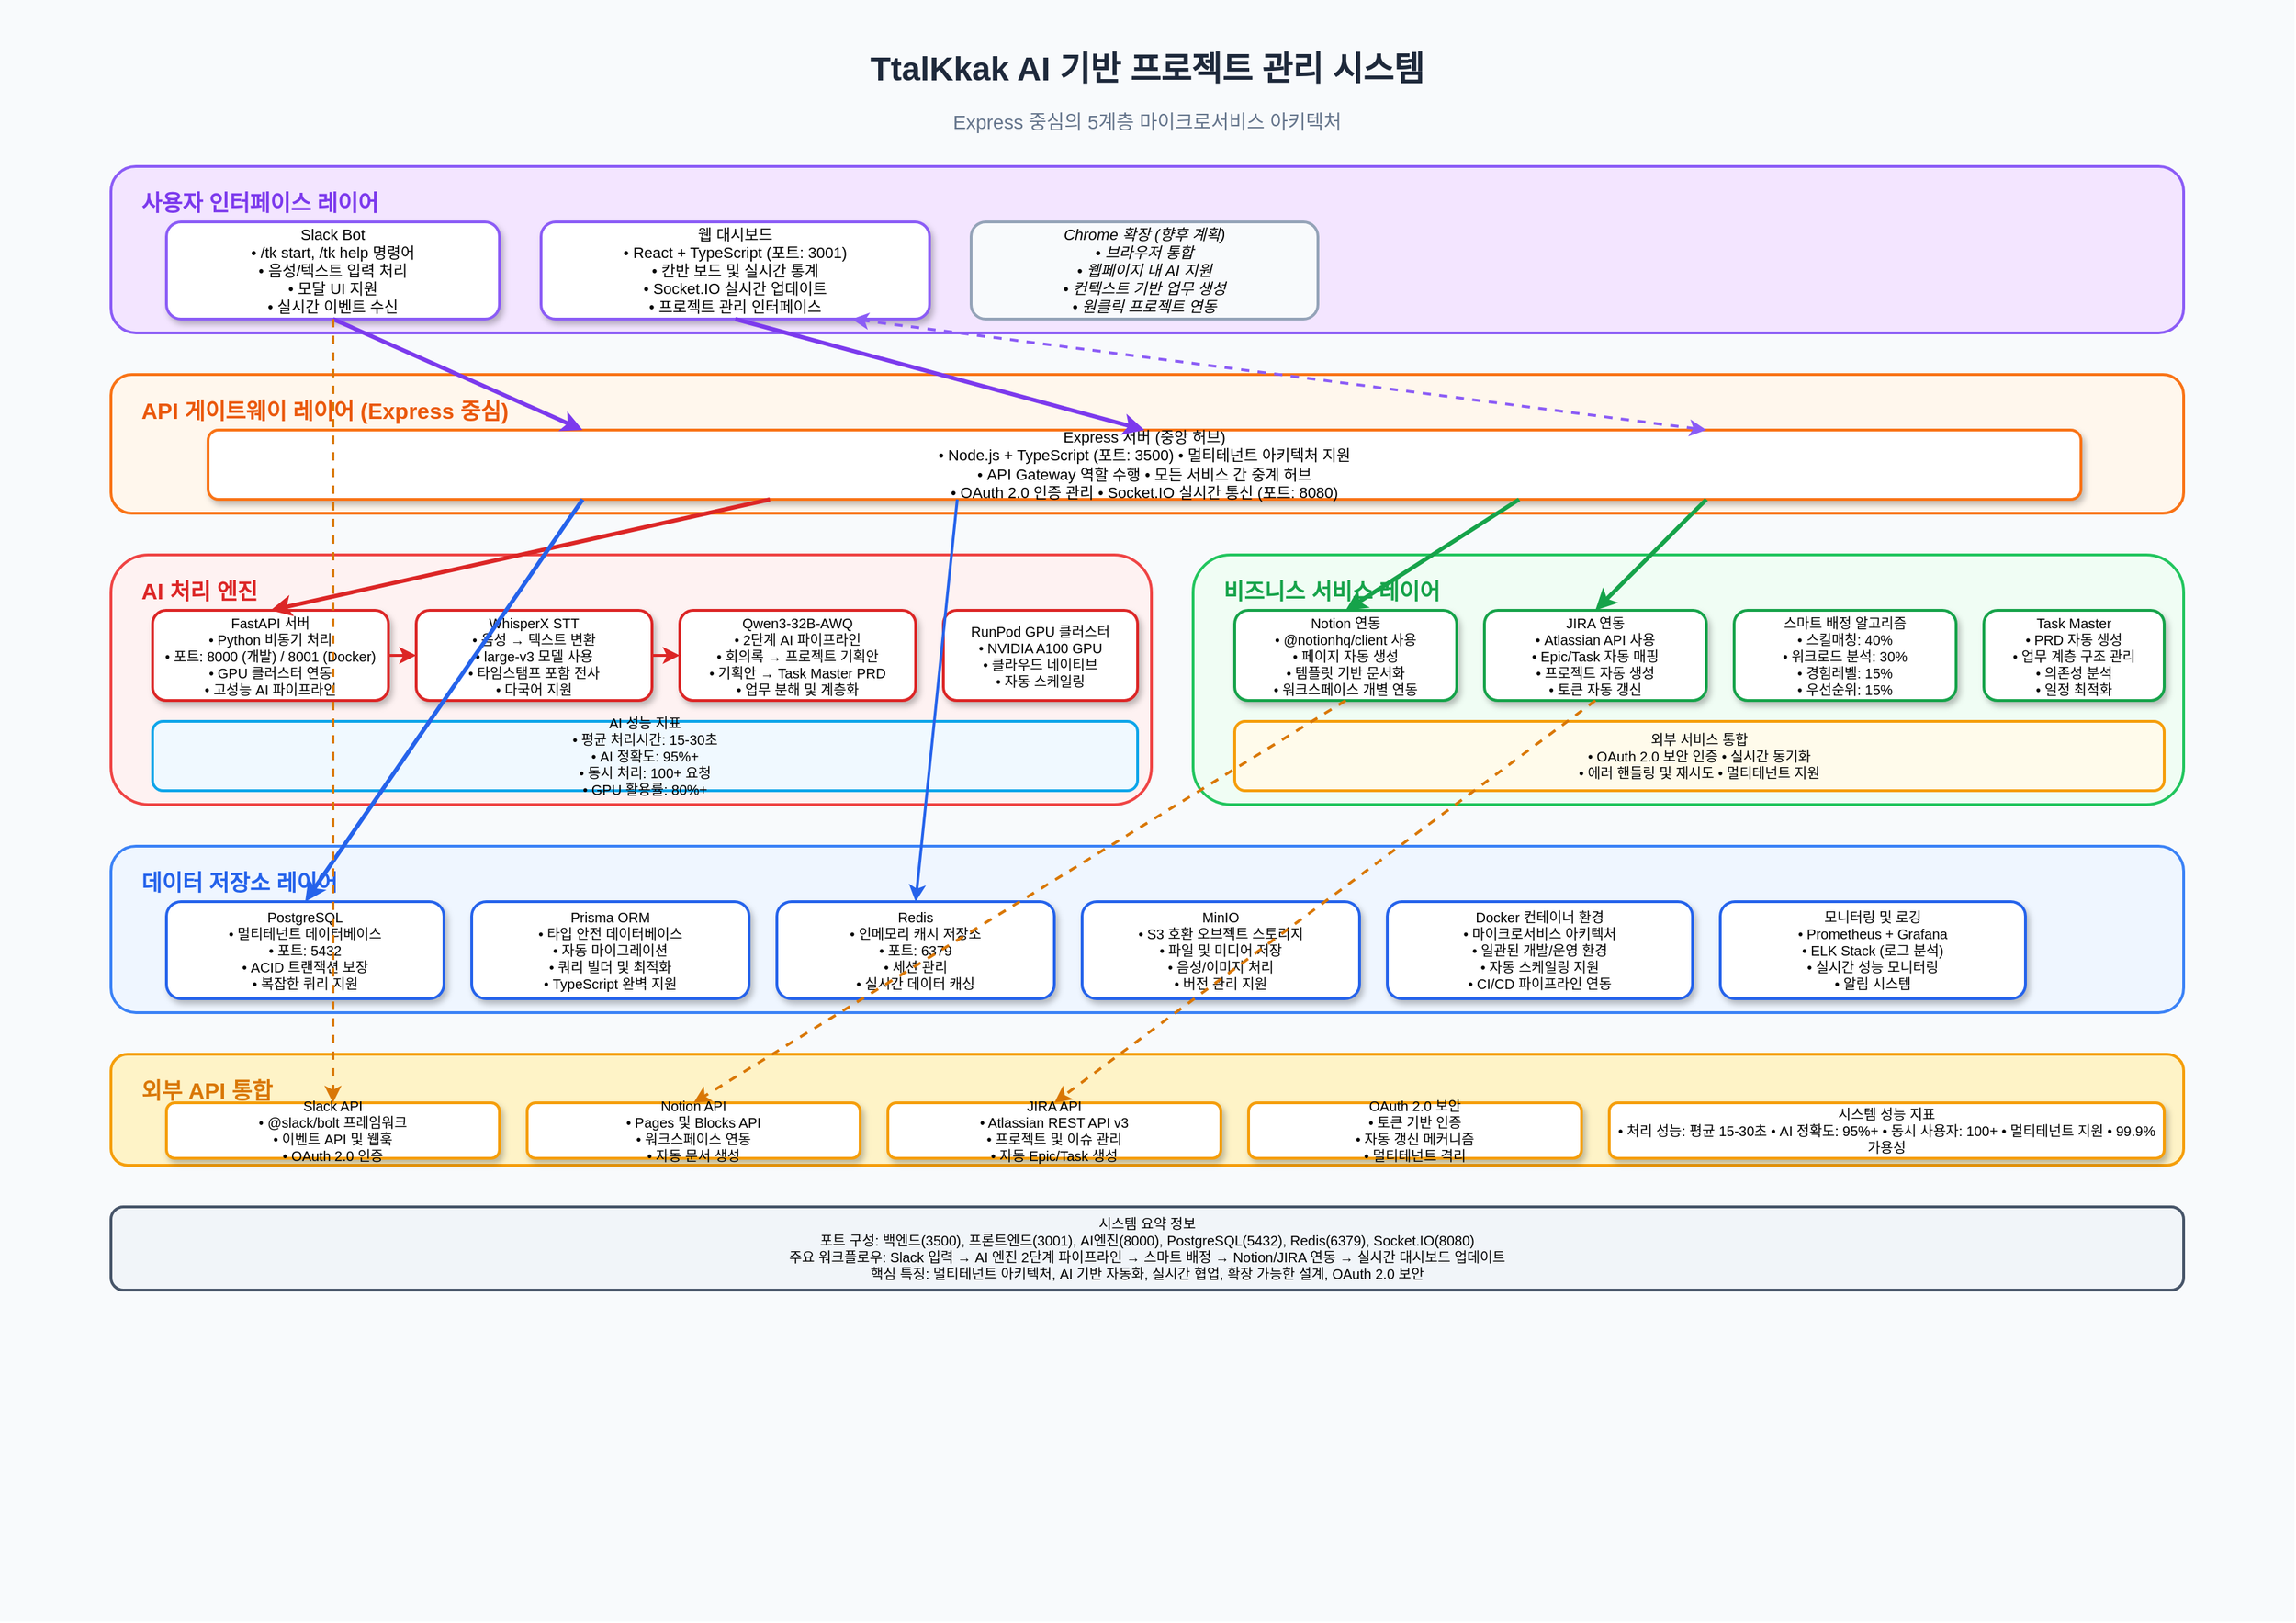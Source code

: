 <mxfile version="24.7.17" type="device">
  <diagram name="TtalKkak System Architecture" id="ttalkkak-main">
    <mxGraphModel dx="1654" dy="1169" grid="1" gridSize="10" guides="1" tooltips="1" connect="1" arrows="1" fold="1" page="1" pageScale="1" pageWidth="1654" pageHeight="1169" math="0" shadow="0">
      <root>
        <mxCell id="0" />
        <mxCell id="1" parent="0" />
        
        <mxCell id="background" value="" style="rounded=0;whiteSpace=wrap;html=1;fillColor=#f8fafc;strokeColor=none;" vertex="1" parent="1">
          <mxGeometry x="0" y="0" width="1654" height="1169" as="geometry" />
        </mxCell>
        
        <mxCell id="title" value="TtalKkak AI 기반 프로젝트 관리 시스템" style="text;html=1;strokeColor=none;fillColor=none;align=center;verticalAlign=middle;whiteSpace=wrap;rounded=0;fontSize=24;fontStyle=1;fontColor=#1e293b;" vertex="1" parent="1">
          <mxGeometry x="400" y="30" width="854" height="40" as="geometry" />
        </mxCell>
        
        <mxCell id="subtitle" value="Express 중심의 5계층 마이크로서비스 아키텍처" style="text;html=1;strokeColor=none;fillColor=none;align=center;verticalAlign=middle;whiteSpace=wrap;rounded=0;fontSize=14;fontColor=#64748b;" vertex="1" parent="1">
          <mxGeometry x="527" y="75" width="600" height="25" as="geometry" />
        </mxCell>
        
        <mxCell id="user-layer" value="" style="rounded=1;whiteSpace=wrap;html=1;fillColor=#f3e5ff;strokeColor=#8b5cf6;strokeWidth=2;" vertex="1" parent="1">
          <mxGeometry x="80" y="120" width="1494" height="120" as="geometry" />
        </mxCell>
        
        <mxCell id="user-label" value="사용자 인터페이스 레이어" style="text;html=1;strokeColor=none;fillColor=none;align=left;verticalAlign=top;whiteSpace=wrap;rounded=0;fontSize=16;fontStyle=1;fontColor=#7c3aed;" vertex="1" parent="1">
          <mxGeometry x="100" y="130" width="250" height="25" as="geometry" />
        </mxCell>
        
        <mxCell id="slack-bot" value="Slack Bot&lt;br&gt;• /tk start, /tk help 명령어&lt;br&gt;• 음성/텍스트 입력 처리&lt;br&gt;• 모달 UI 지원&lt;br&gt;• 실시간 이벤트 수신" style="rounded=1;whiteSpace=wrap;html=1;fillColor=#ffffff;strokeColor=#8b5cf6;strokeWidth=2;fontSize=11;align=center;verticalAlign=middle;shadow=1;" vertex="1" parent="1">
          <mxGeometry x="120" y="160" width="240" height="70" as="geometry" />
        </mxCell>
        
        <mxCell id="web-dashboard" value="웹 대시보드&lt;br&gt;• React + TypeScript (포트: 3001)&lt;br&gt;• 칸반 보드 및 실시간 통계&lt;br&gt;• Socket.IO 실시간 업데이트&lt;br&gt;• 프로젝트 관리 인터페이스" style="rounded=1;whiteSpace=wrap;html=1;fillColor=#ffffff;strokeColor=#8b5cf6;strokeWidth=2;fontSize=11;align=center;verticalAlign=middle;shadow=1;" vertex="1" parent="1">
          <mxGeometry x="390" y="160" width="280" height="70" as="geometry" />
        </mxCell>
        
        <mxCell id="chrome-ext" value="Chrome 확장 (향후 계획)&lt;br&gt;• 브라우저 통합&lt;br&gt;• 웹페이지 내 AI 지원&lt;br&gt;• 컨텍스트 기반 업무 생성&lt;br&gt;• 원클릭 프로젝트 연동" style="rounded=1;whiteSpace=wrap;html=1;fillColor=#f8fafc;strokeColor=#94a3b8;strokeWidth=2;fontSize=11;align=center;verticalAlign=middle;fontStyle=2;" vertex="1" parent="1">
          <mxGeometry x="700" y="160" width="250" height="70" as="geometry" />
        </mxCell>
        
        <mxCell id="api-layer" value="" style="rounded=1;whiteSpace=wrap;html=1;fillColor=#fff7ed;strokeColor=#f97316;strokeWidth=2;" vertex="1" parent="1">
          <mxGeometry x="80" y="270" width="1494" height="100" as="geometry" />
        </mxCell>
        
        <mxCell id="api-label" value="API 게이트웨이 레이어 (Express 중심)" style="text;html=1;strokeColor=none;fillColor=none;align=left;verticalAlign=top;whiteSpace=wrap;rounded=0;fontSize=16;fontStyle=1;fontColor=#ea580c;" vertex="1" parent="1">
          <mxGeometry x="100" y="280" width="350" height="25" as="geometry" />
        </mxCell>
        
        <mxCell id="express-server" value="Express 서버 (중앙 허브)&lt;br&gt;• Node.js + TypeScript (포트: 3500) • 멀티테넌트 아키텍처 지원&lt;br&gt;• API Gateway 역할 수행 • 모든 서비스 간 중계 허브&lt;br&gt;• OAuth 2.0 인증 관리 • Socket.IO 실시간 통신 (포트: 8080)" style="rounded=1;whiteSpace=wrap;html=1;fillColor=#ffffff;strokeColor=#f97316;strokeWidth=2;fontSize=11;align=center;verticalAlign=middle;shadow=1;" vertex="1" parent="1">
          <mxGeometry x="150" y="310" width="1350" height="50" as="geometry" />
        </mxCell>
        
        <mxCell id="ai-layer" value="" style="rounded=1;whiteSpace=wrap;html=1;fillColor=#fef2f2;strokeColor=#ef4444;strokeWidth=2;" vertex="1" parent="1">
          <mxGeometry x="80" y="400" width="750" height="180" as="geometry" />
        </mxCell>
        
        <mxCell id="ai-label" value="AI 처리 엔진" style="text;html=1;strokeColor=none;fillColor=none;align=left;verticalAlign=top;whiteSpace=wrap;rounded=0;fontSize=16;fontStyle=1;fontColor=#dc2626;" vertex="1" parent="1">
          <mxGeometry x="100" y="410" width="150" height="25" as="geometry" />
        </mxCell>
        
        <mxCell id="fastapi" value="FastAPI 서버&lt;br&gt;• Python 비동기 처리&lt;br&gt;• 포트: 8000 (개발) / 8001 (Docker)&lt;br&gt;• GPU 클러스터 연동&lt;br&gt;• 고성능 AI 파이프라인" style="rounded=1;whiteSpace=wrap;html=1;fillColor=#ffffff;strokeColor=#dc2626;strokeWidth=2;fontSize=10;align=center;verticalAlign=middle;shadow=1;" vertex="1" parent="1">
          <mxGeometry x="110" y="440" width="170" height="65" as="geometry" />
        </mxCell>
        
        <mxCell id="whisperx" value="WhisperX STT&lt;br&gt;• 음성 → 텍스트 변환&lt;br&gt;• large-v3 모델 사용&lt;br&gt;• 타임스탬프 포함 전사&lt;br&gt;• 다국어 지원" style="rounded=1;whiteSpace=wrap;html=1;fillColor=#ffffff;strokeColor=#dc2626;strokeWidth=2;fontSize=10;align=center;verticalAlign=middle;shadow=1;" vertex="1" parent="1">
          <mxGeometry x="300" y="440" width="170" height="65" as="geometry" />
        </mxCell>
        
        <mxCell id="qwen3" value="Qwen3-32B-AWQ&lt;br&gt;• 2단계 AI 파이프라인&lt;br&gt;• 회의록 → 프로젝트 기획안&lt;br&gt;• 기획안 → Task Master PRD&lt;br&gt;• 업무 분해 및 계층화" style="rounded=1;whiteSpace=wrap;html=1;fillColor=#ffffff;strokeColor=#dc2626;strokeWidth=2;fontSize=10;align=center;verticalAlign=middle;shadow=1;" vertex="1" parent="1">
          <mxGeometry x="490" y="440" width="170" height="65" as="geometry" />
        </mxCell>
        
        <mxCell id="runpod" value="RunPod GPU 클러스터&lt;br&gt;• NVIDIA A100 GPU&lt;br&gt;• 클라우드 네이티브&lt;br&gt;• 자동 스케일링" style="rounded=1;whiteSpace=wrap;html=1;fillColor=#ffffff;strokeColor=#dc2626;strokeWidth=2;fontSize=10;align=center;verticalAlign=middle;shadow=1;" vertex="1" parent="1">
          <mxGeometry x="680" y="440" width="140" height="65" as="geometry" />
        </mxCell>
        
        <mxCell id="ai-performance" value="AI 성능 지표&lt;br&gt;• 평균 처리시간: 15-30초&lt;br&gt;• AI 정확도: 95%+&lt;br&gt;• 동시 처리: 100+ 요청&lt;br&gt;• GPU 활용률: 80%+" style="rounded=1;whiteSpace=wrap;html=1;fillColor=#f0f9ff;strokeColor=#0ea5e9;strokeWidth=2;fontSize=10;align=center;verticalAlign=middle;" vertex="1" parent="1">
          <mxGeometry x="110" y="520" width="710" height="50" as="geometry" />
        </mxCell>
        
        <mxCell id="service-layer" value="" style="rounded=1;whiteSpace=wrap;html=1;fillColor=#f0fdf4;strokeColor=#22c55e;strokeWidth=2;" vertex="1" parent="1">
          <mxGeometry x="860" y="400" width="714" height="180" as="geometry" />
        </mxCell>
        
        <mxCell id="service-label" value="비즈니스 서비스 레이어" style="text;html=1;strokeColor=none;fillColor=none;align=left;verticalAlign=top;whiteSpace=wrap;rounded=0;fontSize=16;fontStyle=1;fontColor=#16a34a;" vertex="1" parent="1">
          <mxGeometry x="880" y="410" width="220" height="25" as="geometry" />
        </mxCell>
        
        <mxCell id="notion-service" value="Notion 연동&lt;br&gt;• @notionhq/client 사용&lt;br&gt;• 페이지 자동 생성&lt;br&gt;• 템플릿 기반 문서화&lt;br&gt;• 워크스페이스 개별 연동" style="rounded=1;whiteSpace=wrap;html=1;fillColor=#ffffff;strokeColor=#16a34a;strokeWidth=2;fontSize=10;align=center;verticalAlign=middle;shadow=1;" vertex="1" parent="1">
          <mxGeometry x="890" y="440" width="160" height="65" as="geometry" />
        </mxCell>
        
        <mxCell id="jira-service" value="JIRA 연동&lt;br&gt;• Atlassian API 사용&lt;br&gt;• Epic/Task 자동 매핑&lt;br&gt;• 프로젝트 자동 생성&lt;br&gt;• 토큰 자동 갱신" style="rounded=1;whiteSpace=wrap;html=1;fillColor=#ffffff;strokeColor=#16a34a;strokeWidth=2;fontSize=10;align=center;verticalAlign=middle;shadow=1;" vertex="1" parent="1">
          <mxGeometry x="1070" y="440" width="160" height="65" as="geometry" />
        </mxCell>
        
        <mxCell id="smart-assigner" value="스마트 배정 알고리즘&lt;br&gt;• 스킬매칭: 40%&lt;br&gt;• 워크로드 분석: 30%&lt;br&gt;• 경험레벨: 15%&lt;br&gt;• 우선순위: 15%" style="rounded=1;whiteSpace=wrap;html=1;fillColor=#ffffff;strokeColor=#16a34a;strokeWidth=2;fontSize=10;align=center;verticalAlign=middle;shadow=1;" vertex="1" parent="1">
          <mxGeometry x="1250" y="440" width="160" height="65" as="geometry" />
        </mxCell>
        
        <mxCell id="task-master" value="Task Master&lt;br&gt;• PRD 자동 생성&lt;br&gt;• 업무 계층 구조 관리&lt;br&gt;• 의존성 분석&lt;br&gt;• 일정 최적화" style="rounded=1;whiteSpace=wrap;html=1;fillColor=#ffffff;strokeColor=#16a34a;strokeWidth=2;fontSize=10;align=center;verticalAlign=middle;shadow=1;" vertex="1" parent="1">
          <mxGeometry x="1430" y="440" width="130" height="65" as="geometry" />
        </mxCell>
        
        <mxCell id="service-integration" value="외부 서비스 통합&lt;br&gt;• OAuth 2.0 보안 인증 • 실시간 동기화&lt;br&gt;• 에러 핸들링 및 재시도 • 멀티테넌트 지원" style="rounded=1;whiteSpace=wrap;html=1;fillColor=#fffbeb;strokeColor=#f59e0b;strokeWidth=2;fontSize=10;align=center;verticalAlign=middle;" vertex="1" parent="1">
          <mxGeometry x="890" y="520" width="670" height="50" as="geometry" />
        </mxCell>
        
        <mxCell id="data-layer" value="" style="rounded=1;whiteSpace=wrap;html=1;fillColor=#eff6ff;strokeColor=#3b82f6;strokeWidth=2;" vertex="1" parent="1">
          <mxGeometry x="80" y="610" width="1494" height="120" as="geometry" />
        </mxCell>
        
        <mxCell id="data-label" value="데이터 저장소 레이어" style="text;html=1;strokeColor=none;fillColor=none;align=left;verticalAlign=top;whiteSpace=wrap;rounded=0;fontSize=16;fontStyle=1;fontColor=#2563eb;" vertex="1" parent="1">
          <mxGeometry x="100" y="620" width="200" height="25" as="geometry" />
        </mxCell>
        
        <mxCell id="postgresql" value="PostgreSQL&lt;br&gt;• 멀티테넌트 데이터베이스&lt;br&gt;• 포트: 5432&lt;br&gt;• ACID 트랜잭션 보장&lt;br&gt;• 복잡한 쿼리 지원" style="rounded=1;whiteSpace=wrap;html=1;fillColor=#ffffff;strokeColor=#2563eb;strokeWidth=2;fontSize=10;align=center;verticalAlign=middle;shadow=1;" vertex="1" parent="1">
          <mxGeometry x="120" y="650" width="200" height="70" as="geometry" />
        </mxCell>
        
        <mxCell id="prisma" value="Prisma ORM&lt;br&gt;• 타입 안전 데이터베이스&lt;br&gt;• 자동 마이그레이션&lt;br&gt;• 쿼리 빌더 및 최적화&lt;br&gt;• TypeScript 완벽 지원" style="rounded=1;whiteSpace=wrap;html=1;fillColor=#ffffff;strokeColor=#2563eb;strokeWidth=2;fontSize=10;align=center;verticalAlign=middle;shadow=1;" vertex="1" parent="1">
          <mxGeometry x="340" y="650" width="200" height="70" as="geometry" />
        </mxCell>
        
        <mxCell id="redis" value="Redis&lt;br&gt;• 인메모리 캐시 저장소&lt;br&gt;• 포트: 6379&lt;br&gt;• 세션 관리&lt;br&gt;• 실시간 데이터 캐싱" style="rounded=1;whiteSpace=wrap;html=1;fillColor=#ffffff;strokeColor=#2563eb;strokeWidth=2;fontSize=10;align=center;verticalAlign=middle;shadow=1;" vertex="1" parent="1">
          <mxGeometry x="560" y="650" width="200" height="70" as="geometry" />
        </mxCell>
        
        <mxCell id="minio" value="MinIO&lt;br&gt;• S3 호환 오브젝트 스토리지&lt;br&gt;• 파일 및 미디어 저장&lt;br&gt;• 음성/이미지 처리&lt;br&gt;• 버전 관리 지원" style="rounded=1;whiteSpace=wrap;html=1;fillColor=#ffffff;strokeColor=#2563eb;strokeWidth=2;fontSize=10;align=center;verticalAlign=middle;shadow=1;" vertex="1" parent="1">
          <mxGeometry x="780" y="650" width="200" height="70" as="geometry" />
        </mxCell>
        
        <mxCell id="docker" value="Docker 컨테이너 환경&lt;br&gt;• 마이크로서비스 아키텍처&lt;br&gt;• 일관된 개발/운영 환경&lt;br&gt;• 자동 스케일링 지원&lt;br&gt;• CI/CD 파이프라인 연동" style="rounded=1;whiteSpace=wrap;html=1;fillColor=#ffffff;strokeColor=#2563eb;strokeWidth=2;fontSize=10;align=center;verticalAlign=middle;shadow=1;" vertex="1" parent="1">
          <mxGeometry x="1000" y="650" width="220" height="70" as="geometry" />
        </mxCell>
        
        <mxCell id="monitoring" value="모니터링 및 로깅&lt;br&gt;• Prometheus + Grafana&lt;br&gt;• ELK Stack (로그 분석)&lt;br&gt;• 실시간 성능 모니터링&lt;br&gt;• 알림 시스템" style="rounded=1;whiteSpace=wrap;html=1;fillColor=#ffffff;strokeColor=#2563eb;strokeWidth=2;fontSize=10;align=center;verticalAlign=middle;shadow=1;" vertex="1" parent="1">
          <mxGeometry x="1240" y="650" width="220" height="70" as="geometry" />
        </mxCell>
        
        <mxCell id="external-layer" value="" style="rounded=1;whiteSpace=wrap;html=1;fillColor=#fef3c7;strokeColor=#f59e0b;strokeWidth=2;" vertex="1" parent="1">
          <mxGeometry x="80" y="760" width="1494" height="80" as="geometry" />
        </mxCell>
        
        <mxCell id="external-label" value="외부 API 통합" style="text;html=1;strokeColor=none;fillColor=none;align=left;verticalAlign=top;whiteSpace=wrap;rounded=0;fontSize=16;fontStyle=1;fontColor=#d97706;" vertex="1" parent="1">
          <mxGeometry x="100" y="770" width="150" height="25" as="geometry" />
        </mxCell>
        
        <mxCell id="slack-api" value="Slack API&lt;br&gt;• @slack/bolt 프레임워크&lt;br&gt;• 이벤트 API 및 웹훅&lt;br&gt;• OAuth 2.0 인증" style="rounded=1;whiteSpace=wrap;html=1;fillColor=#ffffff;strokeColor=#f59e0b;strokeWidth=2;fontSize=10;align=center;verticalAlign=middle;shadow=1;" vertex="1" parent="1">
          <mxGeometry x="120" y="795" width="240" height="40" as="geometry" />
        </mxCell>
        
        <mxCell id="notion-api" value="Notion API&lt;br&gt;• Pages 및 Blocks API&lt;br&gt;• 워크스페이스 연동&lt;br&gt;• 자동 문서 생성" style="rounded=1;whiteSpace=wrap;html=1;fillColor=#ffffff;strokeColor=#f59e0b;strokeWidth=2;fontSize=10;align=center;verticalAlign=middle;shadow=1;" vertex="1" parent="1">
          <mxGeometry x="380" y="795" width="240" height="40" as="geometry" />
        </mxCell>
        
        <mxCell id="jira-api" value="JIRA API&lt;br&gt;• Atlassian REST API v3&lt;br&gt;• 프로젝트 및 이슈 관리&lt;br&gt;• 자동 Epic/Task 생성" style="rounded=1;whiteSpace=wrap;html=1;fillColor=#ffffff;strokeColor=#f59e0b;strokeWidth=2;fontSize=10;align=center;verticalAlign=middle;shadow=1;" vertex="1" parent="1">
          <mxGeometry x="640" y="795" width="240" height="40" as="geometry" />
        </mxCell>
        
        <mxCell id="oauth" value="OAuth 2.0 보안&lt;br&gt;• 토큰 기반 인증&lt;br&gt;• 자동 갱신 메커니즘&lt;br&gt;• 멀티테넌트 격리" style="rounded=1;whiteSpace=wrap;html=1;fillColor=#ffffff;strokeColor=#f59e0b;strokeWidth=2;fontSize=10;align=center;verticalAlign=middle;shadow=1;" vertex="1" parent="1">
          <mxGeometry x="900" y="795" width="240" height="40" as="geometry" />
        </mxCell>
        
        <mxCell id="performance" value="시스템 성능 지표&lt;br&gt;• 처리 성능: 평균 15-30초 • AI 정확도: 95%+ • 동시 사용자: 100+ • 멀티테넌트 지원 • 99.9% 가용성" style="rounded=1;whiteSpace=wrap;html=1;fillColor=#ffffff;strokeColor=#f59e0b;strokeWidth=2;fontSize=10;align=center;verticalAlign=middle;shadow=1;" vertex="1" parent="1">
          <mxGeometry x="1160" y="795" width="400" height="40" as="geometry" />
        </mxCell>
        
        <mxCell id="system-summary" value="시스템 요약 정보&lt;br&gt;포트 구성: 백엔드(3500), 프론트엔드(3001), AI엔진(8000), PostgreSQL(5432), Redis(6379), Socket.IO(8080)&lt;br&gt;주요 워크플로우: Slack 입력 → AI 엔진 2단계 파이프라인 → 스마트 배정 → Notion/JIRA 연동 → 실시간 대시보드 업데이트&lt;br&gt;핵심 특징: 멀티테넌트 아키텍처, AI 기반 자동화, 실시간 협업, 확장 가능한 설계, OAuth 2.0 보안" style="rounded=1;whiteSpace=wrap;html=1;fillColor=#f1f5f9;strokeColor=#475569;strokeWidth=2;fontSize=10;align=center;verticalAlign=middle;" vertex="1" parent="1">
          <mxGeometry x="80" y="870" width="1494" height="60" as="geometry" />
        </mxCell>
        
        <mxCell id="flow1" value="" style="endArrow=classic;html=1;rounded=0;strokeWidth=3;strokeColor=#7c3aed;exitX=0.5;exitY=1;exitDx=0;exitDy=0;entryX=0.2;entryY=0;entryDx=0;entryDy=0;" edge="1" parent="1" source="slack-bot" target="express-server">
          <mxGeometry width="50" height="50" relative="1" as="geometry">
            <mxPoint x="240" y="240" as="sourcePoint" />
            <mxPoint x="290" y="190" as="targetPoint" />
          </mxGeometry>
        </mxCell>
        
        <mxCell id="flow2" value="" style="endArrow=classic;html=1;rounded=0;strokeWidth=3;strokeColor=#7c3aed;exitX=0.5;exitY=1;exitDx=0;exitDy=0;entryX=0.5;entryY=0;entryDx=0;entryDy=0;" edge="1" parent="1" source="web-dashboard" target="express-server">
          <mxGeometry width="50" height="50" relative="1" as="geometry">
            <mxPoint x="530" y="240" as="sourcePoint" />
            <mxPoint x="580" y="190" as="targetPoint" />
          </mxGeometry>
        </mxCell>
        
        <mxCell id="flow3" value="" style="endArrow=classic;html=1;rounded=0;strokeWidth=3;strokeColor=#dc2626;exitX=0.3;exitY=1;exitDx=0;exitDy=0;entryX=0.5;entryY=0;entryDx=0;entryDy=0;" edge="1" parent="1" source="express-server" target="fastapi">
          <mxGeometry width="50" height="50" relative="1" as="geometry">
            <mxPoint x="555" y="370" as="sourcePoint" />
            <mxPoint x="605" y="320" as="targetPoint" />
          </mxGeometry>
        </mxCell>
        
        <mxCell id="flow4" value="" style="endArrow=classic;html=1;rounded=0;strokeWidth=2;strokeColor=#dc2626;exitX=1;exitY=0.5;exitDx=0;exitDy=0;entryX=0;entryY=0.5;entryDx=0;entryDy=0;" edge="1" parent="1" source="fastapi" target="whisperx">
          <mxGeometry width="50" height="50" relative="1" as="geometry">
            <mxPoint x="280" y="473" as="sourcePoint" />
            <mxPoint x="330" y="423" as="targetPoint" />
          </mxGeometry>
        </mxCell>
        
        <mxCell id="flow5" value="" style="endArrow=classic;html=1;rounded=0;strokeWidth=2;strokeColor=#dc2626;exitX=1;exitY=0.5;exitDx=0;exitDy=0;entryX=0;entryY=0.5;entryDx=0;entryDy=0;" edge="1" parent="1" source="whisperx" target="qwen3">
          <mxGeometry width="50" height="50" relative="1" as="geometry">
            <mxPoint x="470" y="473" as="sourcePoint" />
            <mxPoint x="520" y="423" as="targetPoint" />
          </mxGeometry>
        </mxCell>
        
        <mxCell id="flow6" value="" style="endArrow=classic;html=1;rounded=0;strokeWidth=3;strokeColor=#16a34a;exitX=0.7;exitY=1;exitDx=0;exitDy=0;entryX=0.5;entryY=0;entryDx=0;entryDy=0;" edge="1" parent="1" source="express-server" target="notion-service">
          <mxGeometry width="50" height="50" relative="1" as="geometry">
            <mxPoint x="1095" y="370" as="sourcePoint" />
            <mxPoint x="1145" y="320" as="targetPoint" />
          </mxGeometry>
        </mxCell>
        
        <mxCell id="flow7" value="" style="endArrow=classic;html=1;rounded=0;strokeWidth=3;strokeColor=#16a34a;exitX=0.8;exitY=1;exitDx=0;exitDy=0;entryX=0.5;entryY=0;entryDx=0;entryDy=0;" edge="1" parent="1" source="express-server" target="jira-service">
          <mxGeometry width="50" height="50" relative="1" as="geometry">
            <mxPoint x="1230" y="370" as="sourcePoint" />
            <mxPoint x="1280" y="320" as="targetPoint" />
          </mxGeometry>
        </mxCell>
        
        <mxCell id="flow8" value="" style="endArrow=classic;html=1;rounded=0;strokeWidth=3;strokeColor=#2563eb;exitX=0.2;exitY=1;exitDx=0;exitDy=0;entryX=0.5;entryY=0;entryDx=0;entryDy=0;" edge="1" parent="1" source="express-server" target="postgresql">
          <mxGeometry width="50" height="50" relative="1" as="geometry">
            <mxPoint x="420" y="370" as="sourcePoint" />
            <mxPoint x="470" y="320" as="targetPoint" />
          </mxGeometry>
        </mxCell>
        
        <mxCell id="flow9" value="" style="endArrow=classic;html=1;rounded=0;strokeWidth=2;strokeColor=#2563eb;exitX=0.4;exitY=1;exitDx=0;exitDy=0;entryX=0.5;entryY=0;entryDx=0;entryDy=0;" edge="1" parent="1" source="express-server" target="redis">
          <mxGeometry width="50" height="50" relative="1" as="geometry">
            <mxPoint x="690" y="370" as="sourcePoint" />
            <mxPoint x="740" y="320" as="targetPoint" />
          </mxGeometry>
        </mxCell>
        
        <mxCell id="flow10" value="" style="endArrow=classic;startArrow=classic;html=1;rounded=0;strokeWidth=2;strokeColor=#8b5cf6;dashed=1;exitX=0.8;exitY=0;exitDx=0;exitDy=0;entryX=0.8;entryY=1;entryDx=0;entryDy=0;" edge="1" parent="1" source="express-server" target="web-dashboard">
          <mxGeometry width="50" height="50" relative="1" as="geometry">
            <mxPoint x="1230" y="310" as="sourcePoint" />
            <mxPoint x="1280" y="260" as="targetPoint" />
          </mxGeometry>
        </mxCell>
        
        <mxCell id="external-flow1" value="" style="endArrow=classic;html=1;rounded=0;strokeWidth=2;strokeColor=#d97706;dashed=1;exitX=0.5;exitY=1;exitDx=0;exitDy=0;entryX=0.5;entryY=0;entryDx=0;entryDy=0;" edge="1" parent="1" source="slack-bot" target="slack-api">
          <mxGeometry width="50" height="50" relative="1" as="geometry">
            <mxPoint x="240" y="240" as="sourcePoint" />
            <mxPoint x="290" y="190" as="targetPoint" />
          </mxGeometry>
        </mxCell>
        
        <mxCell id="external-flow2" value="" style="endArrow=classic;html=1;rounded=0;strokeWidth=2;strokeColor=#d97706;dashed=1;exitX=0.5;exitY=1;exitDx=0;exitDy=0;entryX=0.5;entryY=0;entryDx=0;entryDy=0;" edge="1" parent="1" source="notion-service" target="notion-api">
          <mxGeometry width="50" height="50" relative="1" as="geometry">
            <mxPoint x="970" y="515" as="sourcePoint" />
            <mxPoint x="1020" y="465" as="targetPoint" />
          </mxGeometry>
        </mxCell>
        
        <mxCell id="external-flow3" value="" style="endArrow=classic;html=1;rounded=0;strokeWidth=2;strokeColor=#d97706;dashed=1;exitX=0.5;exitY=1;exitDx=0;exitDy=0;entryX=0.5;entryY=0;entryDx=0;entryDy=0;" edge="1" parent="1" source="jira-service" target="jira-api">
          <mxGeometry width="50" height="50" relative="1" as="geometry">
            <mxPoint x="1150" y="515" as="sourcePoint" />
            <mxPoint x="1200" y="465" as="targetPoint" />
          </mxGeometry>
        </mxCell>
        
      </root>
    </mxGraphModel>
  </diagram>
</mxfile>